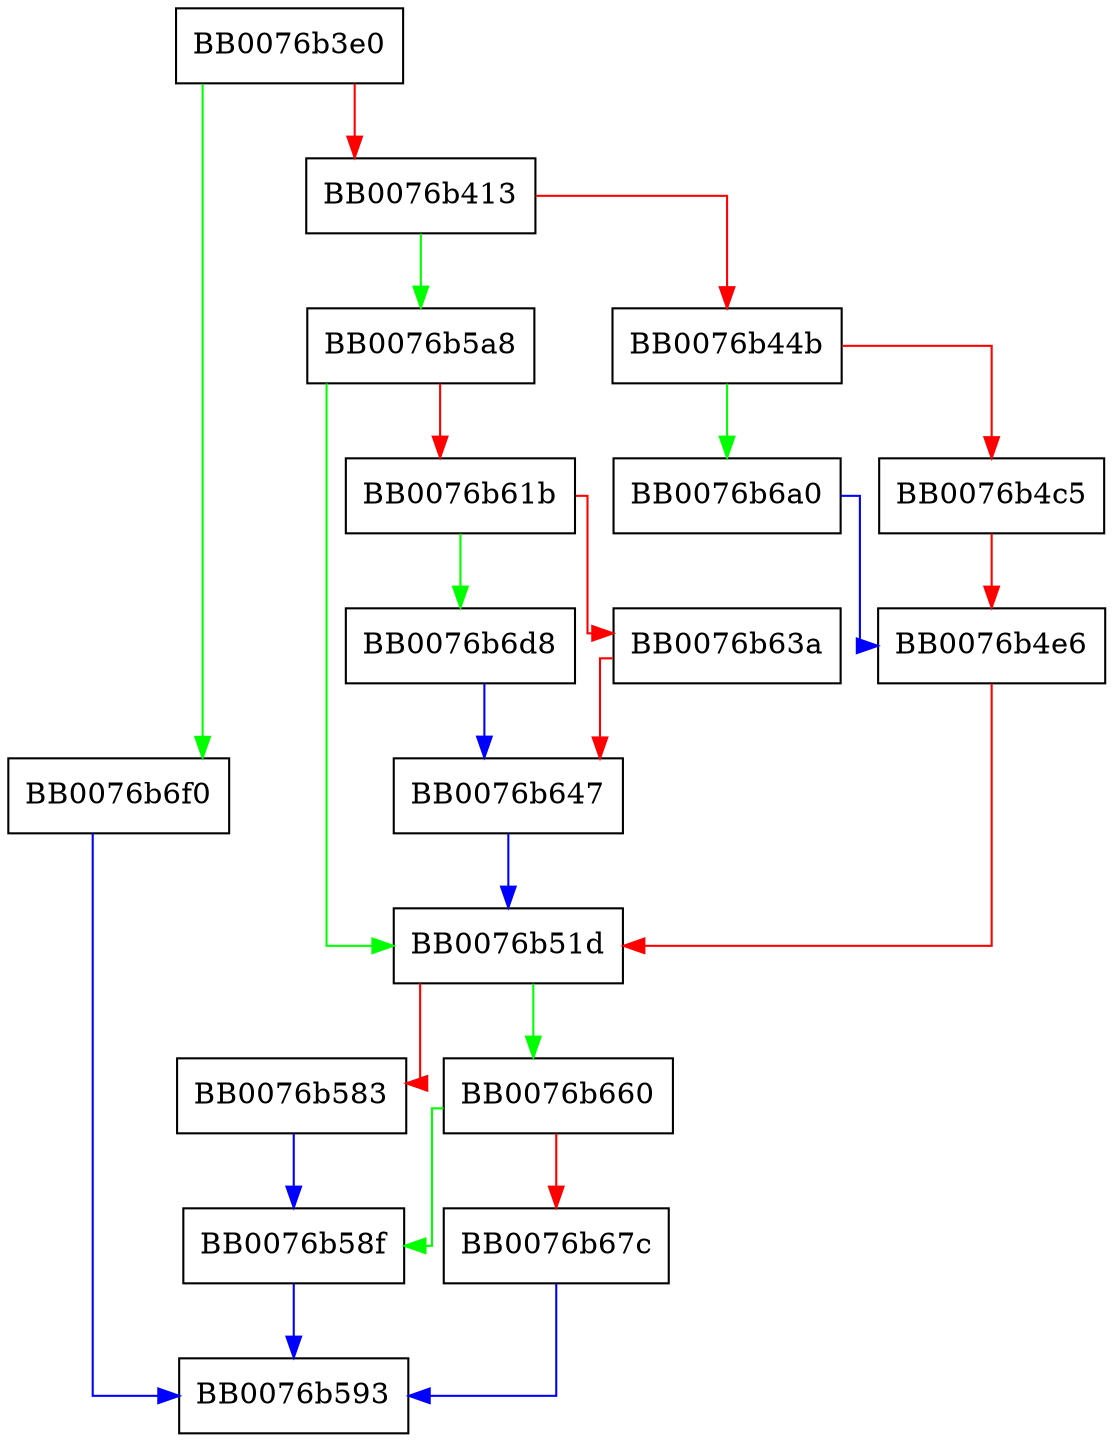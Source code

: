 digraph chacha20_poly1305_tls_cipher {
  node [shape="box"];
  graph [splines=ortho];
  BB0076b3e0 -> BB0076b6f0 [color="green"];
  BB0076b3e0 -> BB0076b413 [color="red"];
  BB0076b413 -> BB0076b5a8 [color="green"];
  BB0076b413 -> BB0076b44b [color="red"];
  BB0076b44b -> BB0076b6a0 [color="green"];
  BB0076b44b -> BB0076b4c5 [color="red"];
  BB0076b4c5 -> BB0076b4e6 [color="red"];
  BB0076b4e6 -> BB0076b51d [color="red"];
  BB0076b51d -> BB0076b660 [color="green"];
  BB0076b51d -> BB0076b583 [color="red"];
  BB0076b583 -> BB0076b58f [color="blue"];
  BB0076b58f -> BB0076b593 [color="blue"];
  BB0076b5a8 -> BB0076b51d [color="green"];
  BB0076b5a8 -> BB0076b61b [color="red"];
  BB0076b61b -> BB0076b6d8 [color="green"];
  BB0076b61b -> BB0076b63a [color="red"];
  BB0076b63a -> BB0076b647 [color="red"];
  BB0076b647 -> BB0076b51d [color="blue"];
  BB0076b660 -> BB0076b58f [color="green"];
  BB0076b660 -> BB0076b67c [color="red"];
  BB0076b67c -> BB0076b593 [color="blue"];
  BB0076b6a0 -> BB0076b4e6 [color="blue"];
  BB0076b6d8 -> BB0076b647 [color="blue"];
  BB0076b6f0 -> BB0076b593 [color="blue"];
}